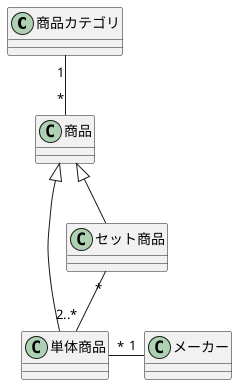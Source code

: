 @startuml

class 商品カテゴリ
class 商品
class セット商品
class 単体商品
class メーカー

商品カテゴリ "1"-d-"*" 商品
セット商品 -u-|> 商品
単体商品 -u-|> 商品
セット商品 "*"--"2..*" 単体商品
単体商品 "*"-r-"1" メーカー

@enduml
